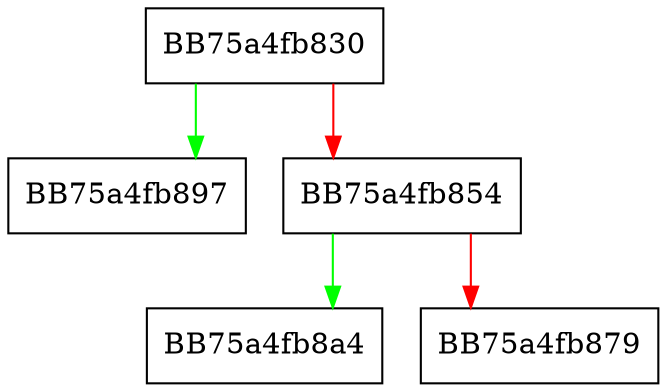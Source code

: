 digraph QuerySessionInformation {
  node [shape="box"];
  graph [splines=ortho];
  BB75a4fb830 -> BB75a4fb897 [color="green"];
  BB75a4fb830 -> BB75a4fb854 [color="red"];
  BB75a4fb854 -> BB75a4fb8a4 [color="green"];
  BB75a4fb854 -> BB75a4fb879 [color="red"];
}